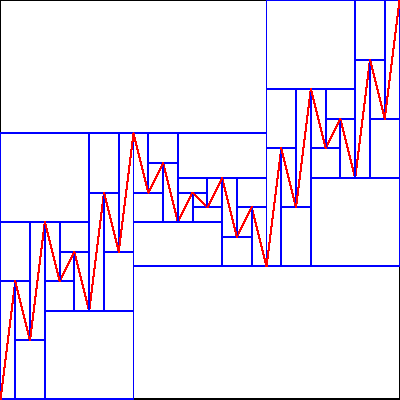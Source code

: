 size(200);
draw(unitsquare);
pair w1(pair t){
  real x=t.x;
  real y=t.y;
  return (x/3,2y/3);
}
pair w2(pair t){
  real x=t.x;
  real y=t.y;
  return ((2-x)/3,(1+y)/3);
}
pair w3(pair t){
  real x=t.x;
  real y=t.y;
  return ((2+t.x)/3,(1+2t.y)/3);
}
void recur(pair A,pair B,int level){
  if(level >0){
    draw(box(w1(A),w1(B)),blue);
    draw(box(w2(A),w2(B)),blue);
    draw(box(w3(A),w3(B)),blue);
    recur(w1(A),w1(B),level-1);
    recur(w2(A),w2(B),level-1);
    recur(w3(A),w3(B),level-1);
  }
  else{
    draw(A--B,red);
  }
}
recur((0,0),(1,1),3);

